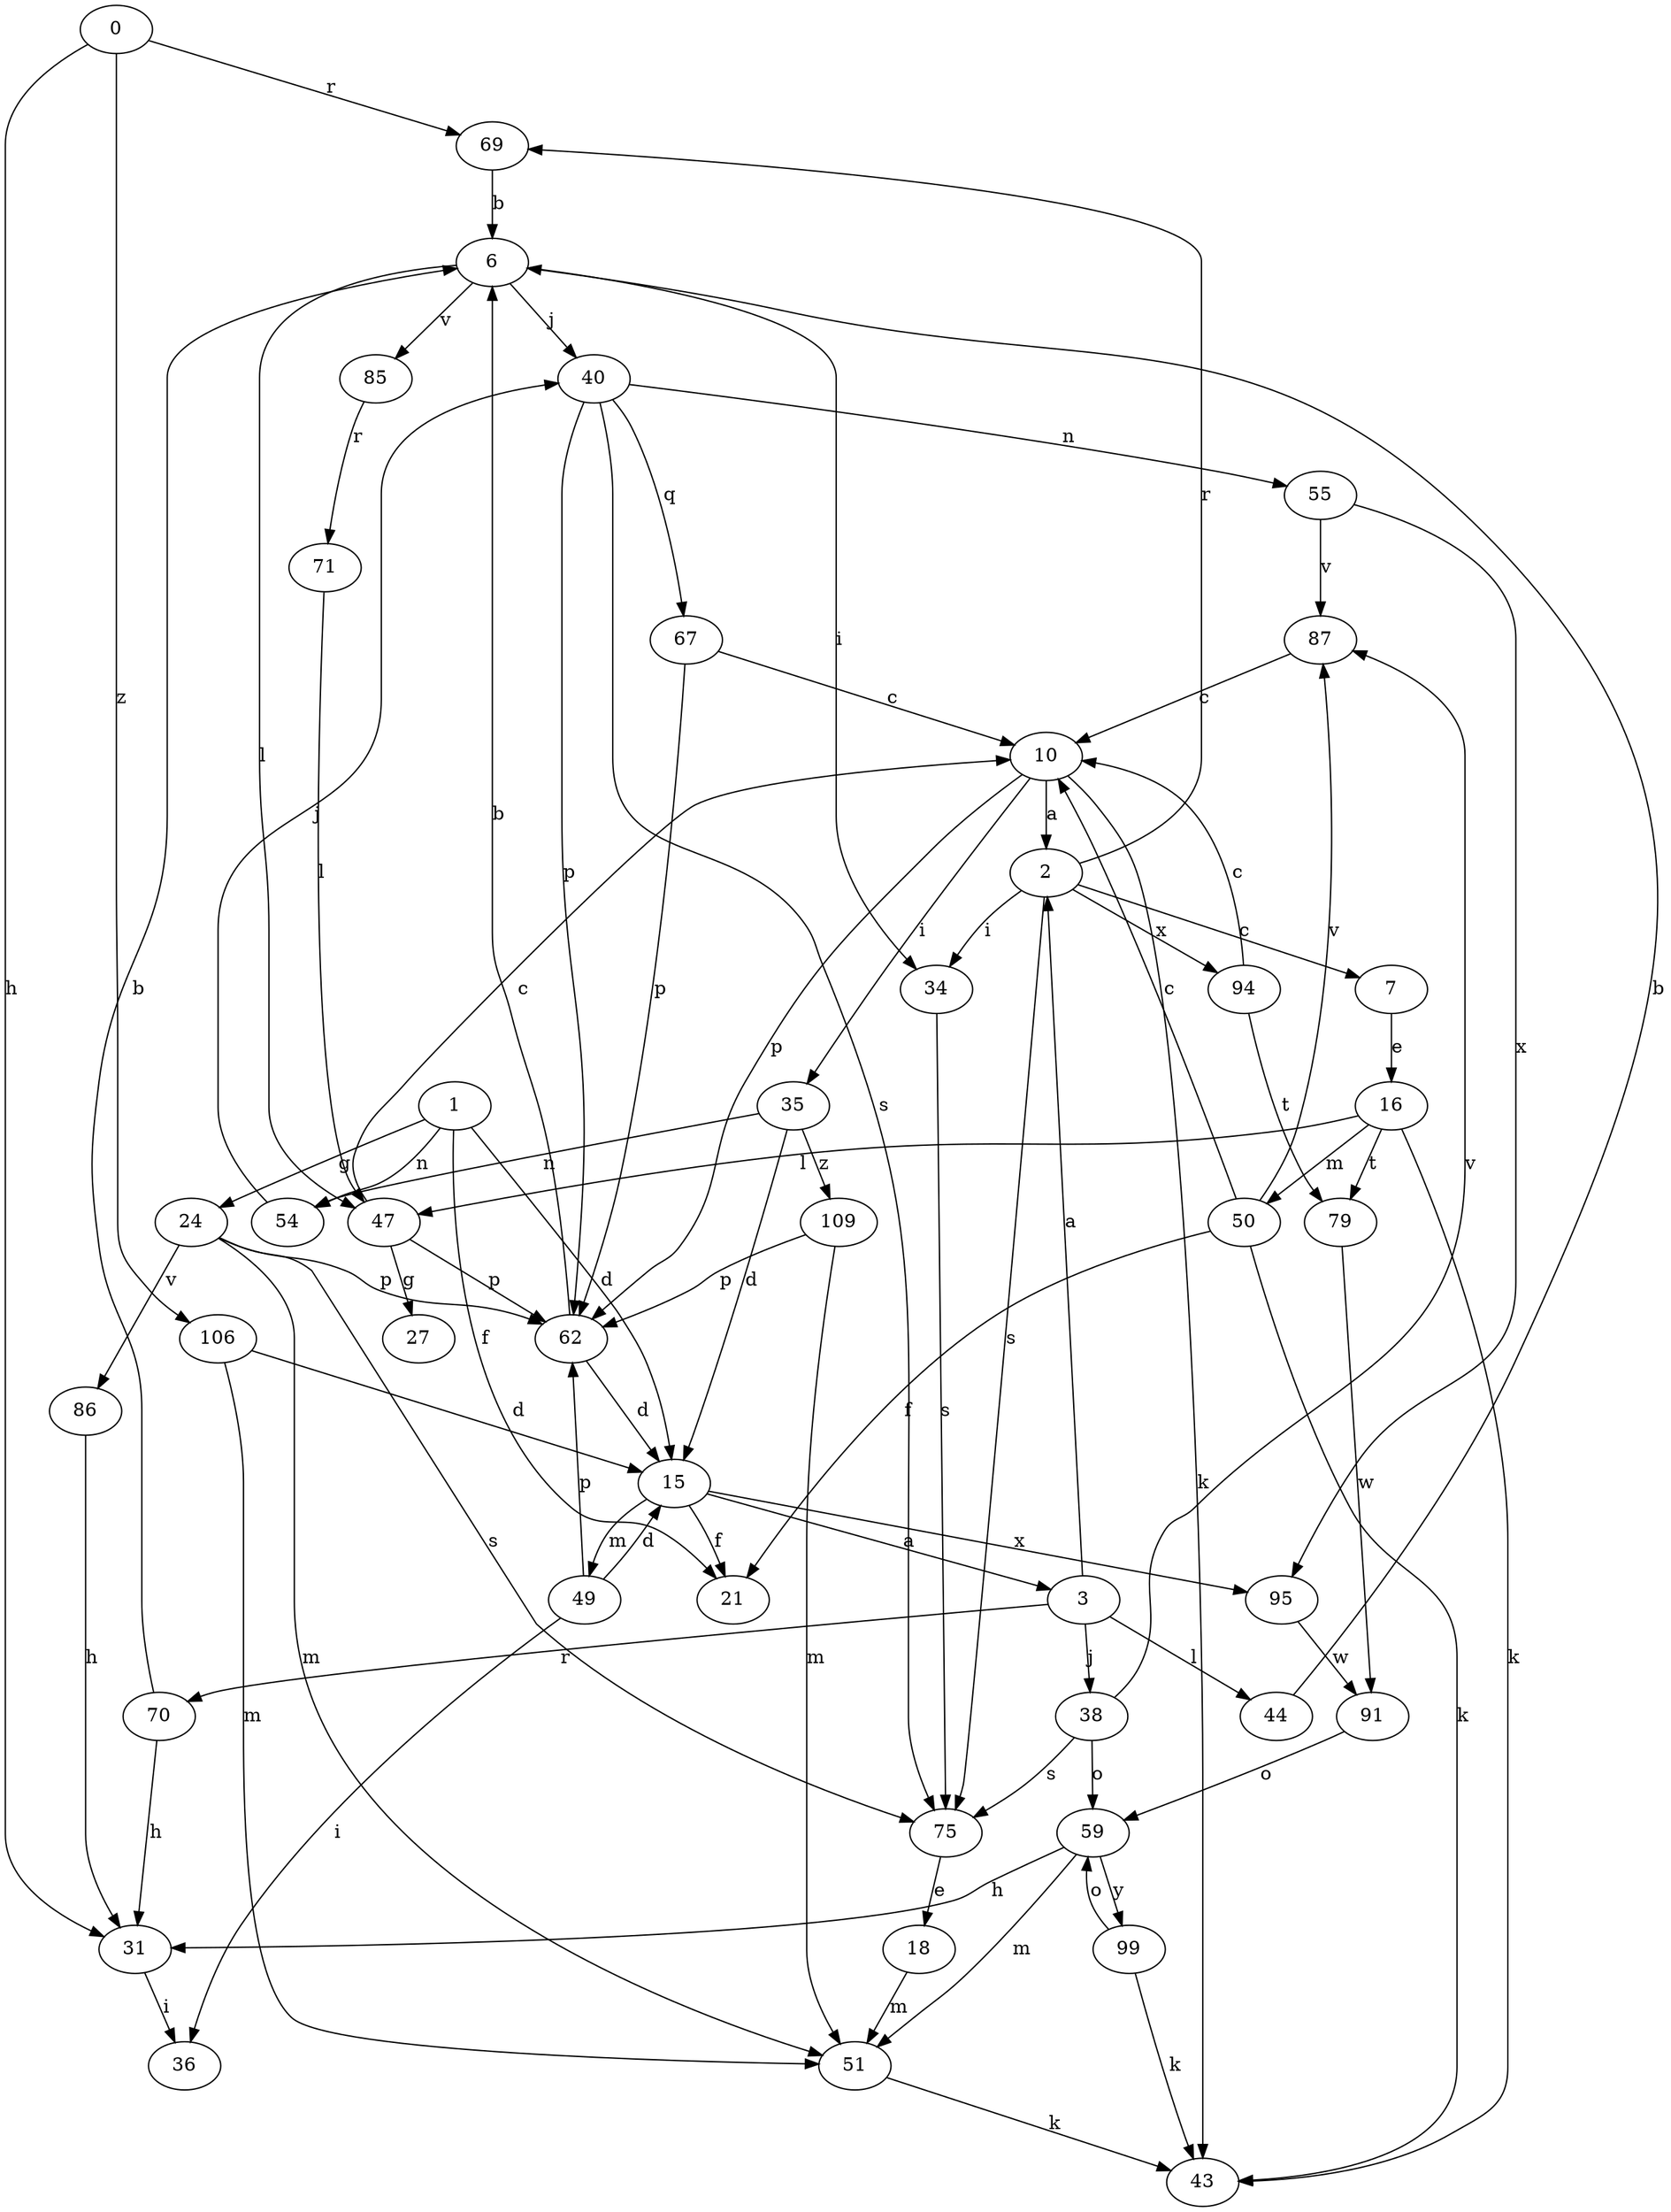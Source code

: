 strict digraph  {
0;
1;
2;
3;
6;
7;
10;
15;
16;
18;
21;
24;
27;
31;
34;
35;
36;
38;
40;
43;
44;
47;
49;
50;
51;
54;
55;
59;
62;
67;
69;
70;
71;
75;
79;
85;
86;
87;
91;
94;
95;
99;
106;
109;
0 -> 31  [label=h];
0 -> 69  [label=r];
0 -> 106  [label=z];
1 -> 15  [label=d];
1 -> 21  [label=f];
1 -> 24  [label=g];
1 -> 54  [label=n];
2 -> 7  [label=c];
2 -> 34  [label=i];
2 -> 69  [label=r];
2 -> 75  [label=s];
2 -> 94  [label=x];
3 -> 2  [label=a];
3 -> 38  [label=j];
3 -> 44  [label=l];
3 -> 70  [label=r];
6 -> 34  [label=i];
6 -> 40  [label=j];
6 -> 47  [label=l];
6 -> 85  [label=v];
7 -> 16  [label=e];
10 -> 2  [label=a];
10 -> 35  [label=i];
10 -> 43  [label=k];
10 -> 62  [label=p];
15 -> 3  [label=a];
15 -> 21  [label=f];
15 -> 49  [label=m];
15 -> 95  [label=x];
16 -> 43  [label=k];
16 -> 47  [label=l];
16 -> 50  [label=m];
16 -> 79  [label=t];
18 -> 51  [label=m];
24 -> 51  [label=m];
24 -> 62  [label=p];
24 -> 75  [label=s];
24 -> 86  [label=v];
31 -> 36  [label=i];
34 -> 75  [label=s];
35 -> 15  [label=d];
35 -> 54  [label=n];
35 -> 109  [label=z];
38 -> 59  [label=o];
38 -> 75  [label=s];
38 -> 87  [label=v];
40 -> 55  [label=n];
40 -> 62  [label=p];
40 -> 67  [label=q];
40 -> 75  [label=s];
44 -> 6  [label=b];
47 -> 10  [label=c];
47 -> 27  [label=g];
47 -> 62  [label=p];
49 -> 15  [label=d];
49 -> 36  [label=i];
49 -> 62  [label=p];
50 -> 10  [label=c];
50 -> 21  [label=f];
50 -> 43  [label=k];
50 -> 87  [label=v];
51 -> 43  [label=k];
54 -> 40  [label=j];
55 -> 87  [label=v];
55 -> 95  [label=x];
59 -> 31  [label=h];
59 -> 51  [label=m];
59 -> 99  [label=y];
62 -> 6  [label=b];
62 -> 15  [label=d];
67 -> 10  [label=c];
67 -> 62  [label=p];
69 -> 6  [label=b];
70 -> 6  [label=b];
70 -> 31  [label=h];
71 -> 47  [label=l];
75 -> 18  [label=e];
79 -> 91  [label=w];
85 -> 71  [label=r];
86 -> 31  [label=h];
87 -> 10  [label=c];
91 -> 59  [label=o];
94 -> 10  [label=c];
94 -> 79  [label=t];
95 -> 91  [label=w];
99 -> 43  [label=k];
99 -> 59  [label=o];
106 -> 15  [label=d];
106 -> 51  [label=m];
109 -> 51  [label=m];
109 -> 62  [label=p];
}
